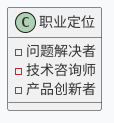@startuml
skinparam monochrome false
skinparam defaultFontColor #333333
skinparam defaultFontSize 14
skinparam backgroundcolor #F7F9FB

class 职业定位 {
  - 问题解决者
  - 技术咨询师
  - 产品创新者
}
@enduml
